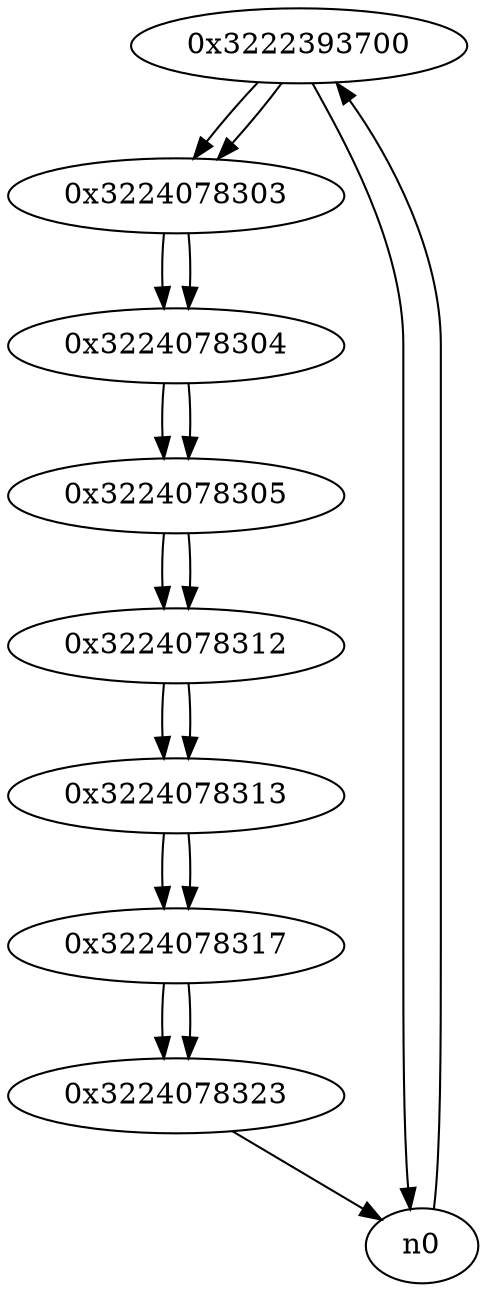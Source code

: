 digraph G{
/* nodes */
  n1 [label="0x3222393700"]
  n2 [label="0x3224078303"]
  n3 [label="0x3224078304"]
  n4 [label="0x3224078305"]
  n5 [label="0x3224078312"]
  n6 [label="0x3224078313"]
  n7 [label="0x3224078317"]
  n8 [label="0x3224078323"]
/* edges */
n1 -> n2;
n1 -> n0;
n0 -> n1;
n2 -> n3;
n1 -> n2;
n3 -> n4;
n2 -> n3;
n4 -> n5;
n3 -> n4;
n5 -> n6;
n4 -> n5;
n6 -> n7;
n5 -> n6;
n7 -> n8;
n6 -> n7;
n8 -> n0;
n7 -> n8;
}
